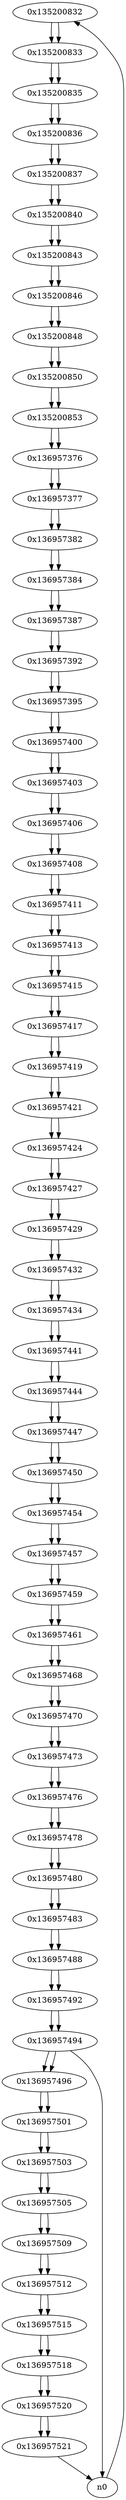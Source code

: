digraph G{
/* nodes */
  n1 [label="0x135200832"]
  n2 [label="0x135200833"]
  n3 [label="0x135200835"]
  n4 [label="0x135200836"]
  n5 [label="0x135200837"]
  n6 [label="0x135200840"]
  n7 [label="0x135200843"]
  n8 [label="0x135200846"]
  n9 [label="0x135200848"]
  n10 [label="0x135200850"]
  n11 [label="0x135200853"]
  n12 [label="0x136957376"]
  n13 [label="0x136957377"]
  n14 [label="0x136957382"]
  n15 [label="0x136957384"]
  n16 [label="0x136957387"]
  n17 [label="0x136957392"]
  n18 [label="0x136957395"]
  n19 [label="0x136957400"]
  n20 [label="0x136957403"]
  n21 [label="0x136957406"]
  n22 [label="0x136957408"]
  n23 [label="0x136957411"]
  n24 [label="0x136957413"]
  n25 [label="0x136957415"]
  n26 [label="0x136957417"]
  n27 [label="0x136957419"]
  n28 [label="0x136957421"]
  n29 [label="0x136957424"]
  n30 [label="0x136957427"]
  n31 [label="0x136957429"]
  n32 [label="0x136957432"]
  n33 [label="0x136957434"]
  n34 [label="0x136957441"]
  n35 [label="0x136957444"]
  n36 [label="0x136957447"]
  n37 [label="0x136957450"]
  n38 [label="0x136957454"]
  n39 [label="0x136957457"]
  n40 [label="0x136957459"]
  n41 [label="0x136957461"]
  n42 [label="0x136957468"]
  n43 [label="0x136957470"]
  n44 [label="0x136957473"]
  n45 [label="0x136957476"]
  n46 [label="0x136957478"]
  n47 [label="0x136957480"]
  n48 [label="0x136957483"]
  n49 [label="0x136957488"]
  n50 [label="0x136957492"]
  n51 [label="0x136957494"]
  n52 [label="0x136957496"]
  n53 [label="0x136957501"]
  n54 [label="0x136957503"]
  n55 [label="0x136957505"]
  n56 [label="0x136957509"]
  n57 [label="0x136957512"]
  n58 [label="0x136957515"]
  n59 [label="0x136957518"]
  n60 [label="0x136957520"]
  n61 [label="0x136957521"]
/* edges */
n1 -> n2;
n0 -> n1;
n2 -> n3;
n1 -> n2;
n3 -> n4;
n2 -> n3;
n4 -> n5;
n3 -> n4;
n5 -> n6;
n4 -> n5;
n6 -> n7;
n5 -> n6;
n7 -> n8;
n6 -> n7;
n8 -> n9;
n7 -> n8;
n9 -> n10;
n8 -> n9;
n10 -> n11;
n9 -> n10;
n11 -> n12;
n10 -> n11;
n12 -> n13;
n11 -> n12;
n13 -> n14;
n12 -> n13;
n14 -> n15;
n13 -> n14;
n15 -> n16;
n14 -> n15;
n16 -> n17;
n15 -> n16;
n17 -> n18;
n16 -> n17;
n18 -> n19;
n17 -> n18;
n19 -> n20;
n18 -> n19;
n20 -> n21;
n19 -> n20;
n21 -> n22;
n20 -> n21;
n22 -> n23;
n21 -> n22;
n23 -> n24;
n22 -> n23;
n24 -> n25;
n23 -> n24;
n25 -> n26;
n24 -> n25;
n26 -> n27;
n25 -> n26;
n27 -> n28;
n26 -> n27;
n28 -> n29;
n27 -> n28;
n29 -> n30;
n28 -> n29;
n30 -> n31;
n29 -> n30;
n31 -> n32;
n30 -> n31;
n32 -> n33;
n31 -> n32;
n33 -> n34;
n32 -> n33;
n34 -> n35;
n33 -> n34;
n35 -> n36;
n34 -> n35;
n36 -> n37;
n35 -> n36;
n37 -> n38;
n36 -> n37;
n38 -> n39;
n37 -> n38;
n39 -> n40;
n38 -> n39;
n40 -> n41;
n39 -> n40;
n41 -> n42;
n40 -> n41;
n42 -> n43;
n41 -> n42;
n43 -> n44;
n42 -> n43;
n44 -> n45;
n43 -> n44;
n45 -> n46;
n44 -> n45;
n46 -> n47;
n45 -> n46;
n47 -> n48;
n46 -> n47;
n48 -> n49;
n47 -> n48;
n49 -> n50;
n48 -> n49;
n50 -> n51;
n49 -> n50;
n51 -> n52;
n51 -> n0;
n50 -> n51;
n52 -> n53;
n51 -> n52;
n53 -> n54;
n52 -> n53;
n54 -> n55;
n53 -> n54;
n55 -> n56;
n54 -> n55;
n56 -> n57;
n55 -> n56;
n57 -> n58;
n56 -> n57;
n58 -> n59;
n57 -> n58;
n59 -> n60;
n58 -> n59;
n60 -> n61;
n59 -> n60;
n61 -> n0;
n60 -> n61;
}
